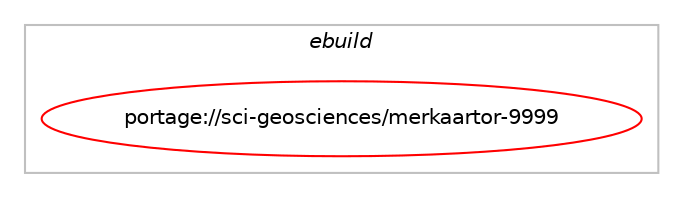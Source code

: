 digraph prolog {

# *************
# Graph options
# *************

newrank=true;
concentrate=true;
compound=true;
graph [rankdir=LR,fontname=Helvetica,fontsize=10,ranksep=1.5];#, ranksep=2.5, nodesep=0.2];
edge  [arrowhead=vee];
node  [fontname=Helvetica,fontsize=10];

# **********
# The ebuild
# **********

subgraph cluster_leftcol {
color=gray;
label=<<i>ebuild</i>>;
id [label="portage://sci-geosciences/merkaartor-9999", color=red, width=4, href="../sci-geosciences/merkaartor-9999.svg"];
}

# ****************
# The dependencies
# ****************

subgraph cluster_midcol {
color=gray;
label=<<i>dependencies</i>>;
subgraph cluster_compile {
fillcolor="#eeeeee";
style=filled;
label=<<i>compile</i>>;
# *** BEGIN UNKNOWN DEPENDENCY TYPE (TODO) ***
# id -> equal(use_conditional_group(positive,exif,portage://sci-geosciences/merkaartor-9999,[package_dependency(portage://sci-geosciences/merkaartor-9999,install,no,media-gfx,exiv2,none,[,,],any_same_slot,[])]))
# *** END UNKNOWN DEPENDENCY TYPE (TODO) ***

# *** BEGIN UNKNOWN DEPENDENCY TYPE (TODO) ***
# id -> equal(use_conditional_group(positive,gps,portage://sci-geosciences/merkaartor-9999,[package_dependency(portage://sci-geosciences/merkaartor-9999,install,no,sci-geosciences,gpsd,greaterequal,[3.17,,-r2,3.17-r2],any_same_slot,[])]))
# *** END UNKNOWN DEPENDENCY TYPE (TODO) ***

# *** BEGIN UNKNOWN DEPENDENCY TYPE (TODO) ***
# id -> equal(use_conditional_group(positive,libproxy,portage://sci-geosciences/merkaartor-9999,[package_dependency(portage://sci-geosciences/merkaartor-9999,install,no,net-libs,libproxy,none,[,,],[],[])]))
# *** END UNKNOWN DEPENDENCY TYPE (TODO) ***

# *** BEGIN UNKNOWN DEPENDENCY TYPE (TODO) ***
# id -> equal(use_conditional_group(positive,webengine,portage://sci-geosciences/merkaartor-9999,[package_dependency(portage://sci-geosciences/merkaartor-9999,install,no,dev-qt,qtwebengine,none,[,,],[slot(5)],[use(enable(widgets),none)])]))
# *** END UNKNOWN DEPENDENCY TYPE (TODO) ***

# *** BEGIN UNKNOWN DEPENDENCY TYPE (TODO) ***
# id -> equal(package_dependency(portage://sci-geosciences/merkaartor-9999,install,no,dev-qt,qtconcurrent,none,[,,],[slot(5)],[]))
# *** END UNKNOWN DEPENDENCY TYPE (TODO) ***

# *** BEGIN UNKNOWN DEPENDENCY TYPE (TODO) ***
# id -> equal(package_dependency(portage://sci-geosciences/merkaartor-9999,install,no,dev-qt,qtcore,none,[,,],[slot(5)],[]))
# *** END UNKNOWN DEPENDENCY TYPE (TODO) ***

# *** BEGIN UNKNOWN DEPENDENCY TYPE (TODO) ***
# id -> equal(package_dependency(portage://sci-geosciences/merkaartor-9999,install,no,dev-qt,qtgui,none,[,,],[slot(5)],[]))
# *** END UNKNOWN DEPENDENCY TYPE (TODO) ***

# *** BEGIN UNKNOWN DEPENDENCY TYPE (TODO) ***
# id -> equal(package_dependency(portage://sci-geosciences/merkaartor-9999,install,no,dev-qt,qtnetwork,none,[,,],[slot(5)],[]))
# *** END UNKNOWN DEPENDENCY TYPE (TODO) ***

# *** BEGIN UNKNOWN DEPENDENCY TYPE (TODO) ***
# id -> equal(package_dependency(portage://sci-geosciences/merkaartor-9999,install,no,dev-qt,qtprintsupport,none,[,,],[slot(5)],[]))
# *** END UNKNOWN DEPENDENCY TYPE (TODO) ***

# *** BEGIN UNKNOWN DEPENDENCY TYPE (TODO) ***
# id -> equal(package_dependency(portage://sci-geosciences/merkaartor-9999,install,no,dev-qt,qtsingleapplication,none,[,,],[],[use(enable(X),none),use(enable(qt5),positive)]))
# *** END UNKNOWN DEPENDENCY TYPE (TODO) ***

# *** BEGIN UNKNOWN DEPENDENCY TYPE (TODO) ***
# id -> equal(package_dependency(portage://sci-geosciences/merkaartor-9999,install,no,dev-qt,qtsvg,none,[,,],[slot(5)],[]))
# *** END UNKNOWN DEPENDENCY TYPE (TODO) ***

# *** BEGIN UNKNOWN DEPENDENCY TYPE (TODO) ***
# id -> equal(package_dependency(portage://sci-geosciences/merkaartor-9999,install,no,dev-qt,qtwidgets,none,[,,],[slot(5)],[]))
# *** END UNKNOWN DEPENDENCY TYPE (TODO) ***

# *** BEGIN UNKNOWN DEPENDENCY TYPE (TODO) ***
# id -> equal(package_dependency(portage://sci-geosciences/merkaartor-9999,install,no,dev-qt,qtxml,none,[,,],[slot(5)],[]))
# *** END UNKNOWN DEPENDENCY TYPE (TODO) ***

# *** BEGIN UNKNOWN DEPENDENCY TYPE (TODO) ***
# id -> equal(package_dependency(portage://sci-geosciences/merkaartor-9999,install,no,sci-libs,gdal,none,[,,],any_same_slot,[]))
# *** END UNKNOWN DEPENDENCY TYPE (TODO) ***

# *** BEGIN UNKNOWN DEPENDENCY TYPE (TODO) ***
# id -> equal(package_dependency(portage://sci-geosciences/merkaartor-9999,install,no,sci-libs,proj,none,[,,],any_same_slot,[]))
# *** END UNKNOWN DEPENDENCY TYPE (TODO) ***

# *** BEGIN UNKNOWN DEPENDENCY TYPE (TODO) ***
# id -> equal(package_dependency(portage://sci-geosciences/merkaartor-9999,install,no,sys-libs,zlib,none,[,,],[],[]))
# *** END UNKNOWN DEPENDENCY TYPE (TODO) ***

}
subgraph cluster_compileandrun {
fillcolor="#eeeeee";
style=filled;
label=<<i>compile and run</i>>;
}
subgraph cluster_run {
fillcolor="#eeeeee";
style=filled;
label=<<i>run</i>>;
# *** BEGIN UNKNOWN DEPENDENCY TYPE (TODO) ***
# id -> equal(use_conditional_group(positive,exif,portage://sci-geosciences/merkaartor-9999,[package_dependency(portage://sci-geosciences/merkaartor-9999,run,no,media-gfx,exiv2,none,[,,],any_same_slot,[])]))
# *** END UNKNOWN DEPENDENCY TYPE (TODO) ***

# *** BEGIN UNKNOWN DEPENDENCY TYPE (TODO) ***
# id -> equal(use_conditional_group(positive,gps,portage://sci-geosciences/merkaartor-9999,[package_dependency(portage://sci-geosciences/merkaartor-9999,run,no,sci-geosciences,gpsd,greaterequal,[3.17,,-r2,3.17-r2],any_same_slot,[])]))
# *** END UNKNOWN DEPENDENCY TYPE (TODO) ***

# *** BEGIN UNKNOWN DEPENDENCY TYPE (TODO) ***
# id -> equal(use_conditional_group(positive,libproxy,portage://sci-geosciences/merkaartor-9999,[package_dependency(portage://sci-geosciences/merkaartor-9999,run,no,net-libs,libproxy,none,[,,],[],[])]))
# *** END UNKNOWN DEPENDENCY TYPE (TODO) ***

# *** BEGIN UNKNOWN DEPENDENCY TYPE (TODO) ***
# id -> equal(use_conditional_group(positive,webengine,portage://sci-geosciences/merkaartor-9999,[package_dependency(portage://sci-geosciences/merkaartor-9999,run,no,dev-qt,qtwebengine,none,[,,],[slot(5)],[use(enable(widgets),none)])]))
# *** END UNKNOWN DEPENDENCY TYPE (TODO) ***

# *** BEGIN UNKNOWN DEPENDENCY TYPE (TODO) ***
# id -> equal(package_dependency(portage://sci-geosciences/merkaartor-9999,run,no,dev-qt,qtconcurrent,none,[,,],[slot(5)],[]))
# *** END UNKNOWN DEPENDENCY TYPE (TODO) ***

# *** BEGIN UNKNOWN DEPENDENCY TYPE (TODO) ***
# id -> equal(package_dependency(portage://sci-geosciences/merkaartor-9999,run,no,dev-qt,qtcore,none,[,,],[slot(5)],[]))
# *** END UNKNOWN DEPENDENCY TYPE (TODO) ***

# *** BEGIN UNKNOWN DEPENDENCY TYPE (TODO) ***
# id -> equal(package_dependency(portage://sci-geosciences/merkaartor-9999,run,no,dev-qt,qtgui,none,[,,],[slot(5)],[]))
# *** END UNKNOWN DEPENDENCY TYPE (TODO) ***

# *** BEGIN UNKNOWN DEPENDENCY TYPE (TODO) ***
# id -> equal(package_dependency(portage://sci-geosciences/merkaartor-9999,run,no,dev-qt,qtnetwork,none,[,,],[slot(5)],[]))
# *** END UNKNOWN DEPENDENCY TYPE (TODO) ***

# *** BEGIN UNKNOWN DEPENDENCY TYPE (TODO) ***
# id -> equal(package_dependency(portage://sci-geosciences/merkaartor-9999,run,no,dev-qt,qtprintsupport,none,[,,],[slot(5)],[]))
# *** END UNKNOWN DEPENDENCY TYPE (TODO) ***

# *** BEGIN UNKNOWN DEPENDENCY TYPE (TODO) ***
# id -> equal(package_dependency(portage://sci-geosciences/merkaartor-9999,run,no,dev-qt,qtsingleapplication,none,[,,],[],[use(enable(X),none),use(enable(qt5),positive)]))
# *** END UNKNOWN DEPENDENCY TYPE (TODO) ***

# *** BEGIN UNKNOWN DEPENDENCY TYPE (TODO) ***
# id -> equal(package_dependency(portage://sci-geosciences/merkaartor-9999,run,no,dev-qt,qtsvg,none,[,,],[slot(5)],[]))
# *** END UNKNOWN DEPENDENCY TYPE (TODO) ***

# *** BEGIN UNKNOWN DEPENDENCY TYPE (TODO) ***
# id -> equal(package_dependency(portage://sci-geosciences/merkaartor-9999,run,no,dev-qt,qtwidgets,none,[,,],[slot(5)],[]))
# *** END UNKNOWN DEPENDENCY TYPE (TODO) ***

# *** BEGIN UNKNOWN DEPENDENCY TYPE (TODO) ***
# id -> equal(package_dependency(portage://sci-geosciences/merkaartor-9999,run,no,dev-qt,qtxml,none,[,,],[slot(5)],[]))
# *** END UNKNOWN DEPENDENCY TYPE (TODO) ***

# *** BEGIN UNKNOWN DEPENDENCY TYPE (TODO) ***
# id -> equal(package_dependency(portage://sci-geosciences/merkaartor-9999,run,no,sci-libs,gdal,none,[,,],any_same_slot,[]))
# *** END UNKNOWN DEPENDENCY TYPE (TODO) ***

# *** BEGIN UNKNOWN DEPENDENCY TYPE (TODO) ***
# id -> equal(package_dependency(portage://sci-geosciences/merkaartor-9999,run,no,sci-libs,proj,none,[,,],any_same_slot,[]))
# *** END UNKNOWN DEPENDENCY TYPE (TODO) ***

# *** BEGIN UNKNOWN DEPENDENCY TYPE (TODO) ***
# id -> equal(package_dependency(portage://sci-geosciences/merkaartor-9999,run,no,sys-libs,zlib,none,[,,],[],[]))
# *** END UNKNOWN DEPENDENCY TYPE (TODO) ***

}
}

# **************
# The candidates
# **************

subgraph cluster_choices {
rank=same;
color=gray;
label=<<i>candidates</i>>;

}

}
